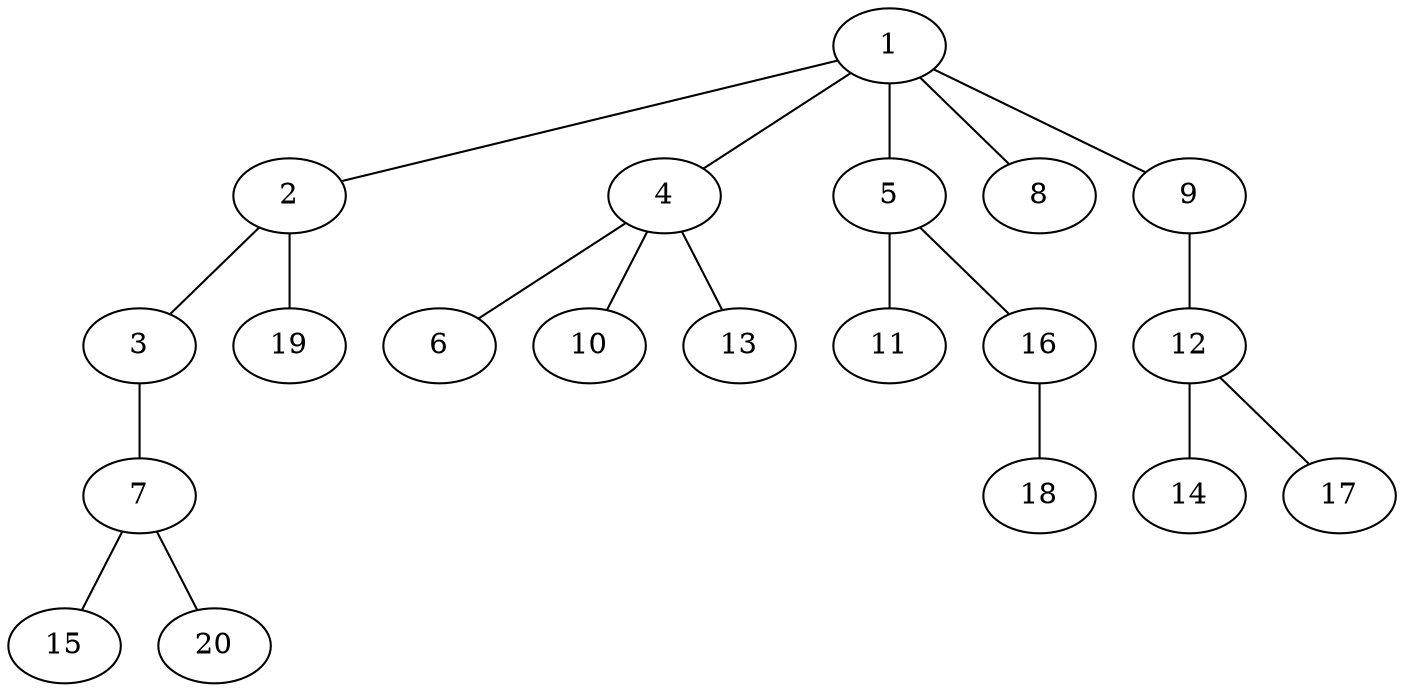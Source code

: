 graph graphname {1--2
1--4
1--5
1--8
1--9
2--3
2--19
3--7
4--6
4--10
4--13
5--11
5--16
7--15
7--20
9--12
12--14
12--17
16--18
}